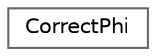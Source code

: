 digraph "Graphical Class Hierarchy"
{
 // LATEX_PDF_SIZE
  bgcolor="transparent";
  edge [fontname=Helvetica,fontsize=10,labelfontname=Helvetica,labelfontsize=10];
  node [fontname=Helvetica,fontsize=10,shape=box,height=0.2,width=0.4];
  rankdir="LR";
  Node0 [id="Node000000",label="CorrectPhi",height=0.2,width=0.4,color="grey40", fillcolor="white", style="filled",URL="$classFoam_1_1CorrectPhi.html",tooltip="Flux correction functions to ensure continuity."];
}

